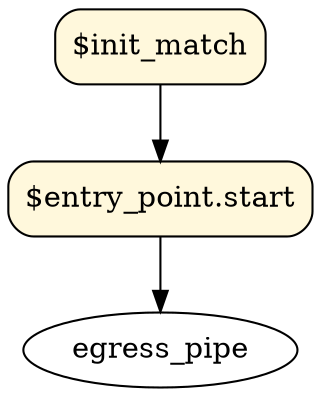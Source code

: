 digraph parser {
size="8,5"
State0x1fbd2380 [shape=record, style="filled,rounded", fillcolor=cornsilk, label="{\$entry_point\.start}"];
State0x378eec40 [shape=record, style="filled,rounded", fillcolor=cornsilk, label="{\$init_match}"];
State0x378eec40 -> State0x1fbd2380 [  ]
State0x1fbd2380 -> egress_pipe [  ]
}
